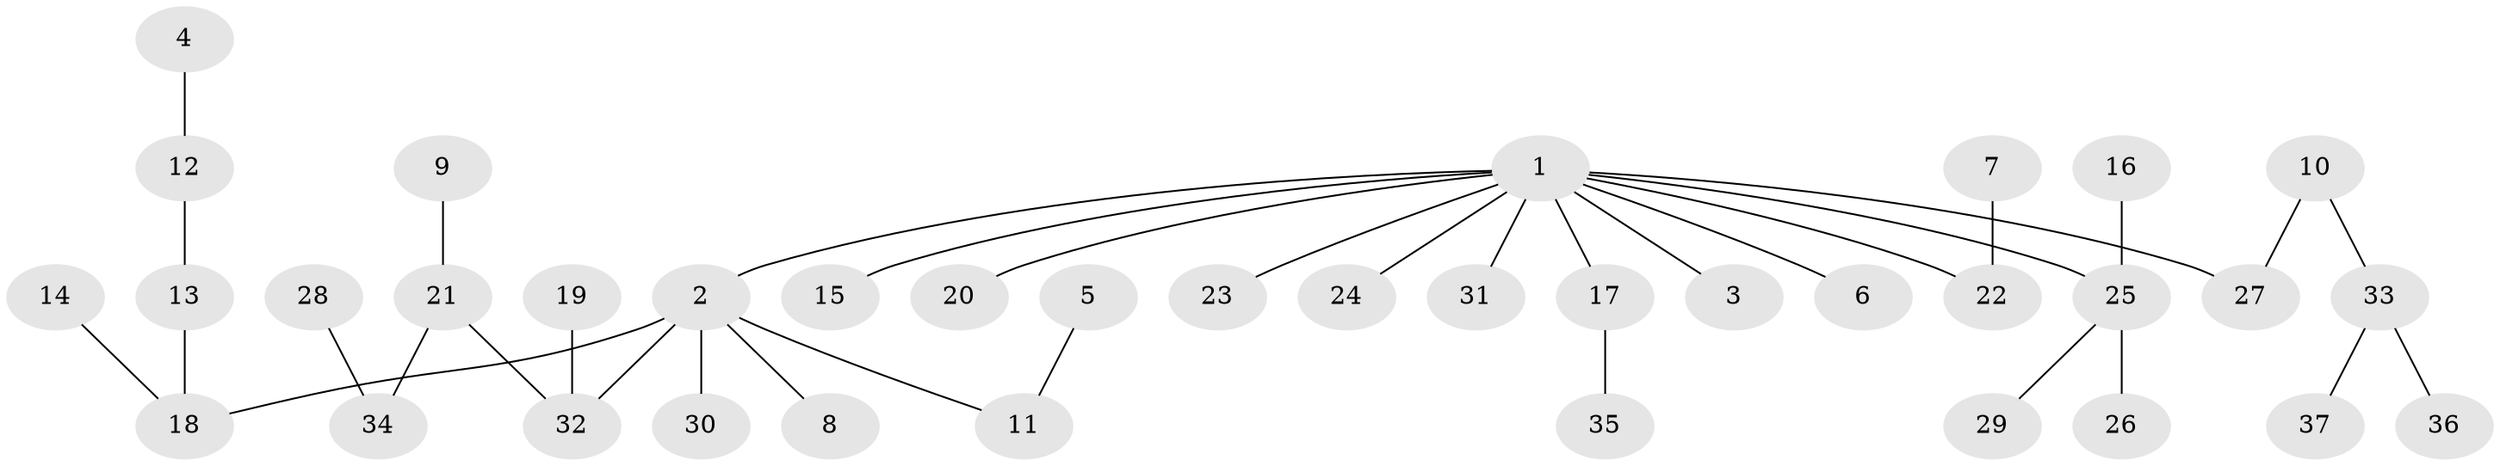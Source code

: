 // original degree distribution, {3: 0.1780821917808219, 8: 0.0136986301369863, 5: 0.0410958904109589, 2: 0.1917808219178082, 4: 0.0547945205479452, 1: 0.5205479452054794}
// Generated by graph-tools (version 1.1) at 2025/26/03/09/25 03:26:27]
// undirected, 37 vertices, 36 edges
graph export_dot {
graph [start="1"]
  node [color=gray90,style=filled];
  1;
  2;
  3;
  4;
  5;
  6;
  7;
  8;
  9;
  10;
  11;
  12;
  13;
  14;
  15;
  16;
  17;
  18;
  19;
  20;
  21;
  22;
  23;
  24;
  25;
  26;
  27;
  28;
  29;
  30;
  31;
  32;
  33;
  34;
  35;
  36;
  37;
  1 -- 2 [weight=1.0];
  1 -- 3 [weight=1.0];
  1 -- 6 [weight=1.0];
  1 -- 15 [weight=1.0];
  1 -- 17 [weight=1.0];
  1 -- 20 [weight=1.0];
  1 -- 22 [weight=1.0];
  1 -- 23 [weight=1.0];
  1 -- 24 [weight=1.0];
  1 -- 25 [weight=1.0];
  1 -- 27 [weight=1.0];
  1 -- 31 [weight=1.0];
  2 -- 8 [weight=1.0];
  2 -- 11 [weight=1.0];
  2 -- 18 [weight=1.0];
  2 -- 30 [weight=1.0];
  2 -- 32 [weight=1.0];
  4 -- 12 [weight=1.0];
  5 -- 11 [weight=1.0];
  7 -- 22 [weight=1.0];
  9 -- 21 [weight=1.0];
  10 -- 27 [weight=1.0];
  10 -- 33 [weight=1.0];
  12 -- 13 [weight=1.0];
  13 -- 18 [weight=1.0];
  14 -- 18 [weight=1.0];
  16 -- 25 [weight=1.0];
  17 -- 35 [weight=1.0];
  19 -- 32 [weight=1.0];
  21 -- 32 [weight=1.0];
  21 -- 34 [weight=1.0];
  25 -- 26 [weight=1.0];
  25 -- 29 [weight=1.0];
  28 -- 34 [weight=1.0];
  33 -- 36 [weight=1.0];
  33 -- 37 [weight=1.0];
}
